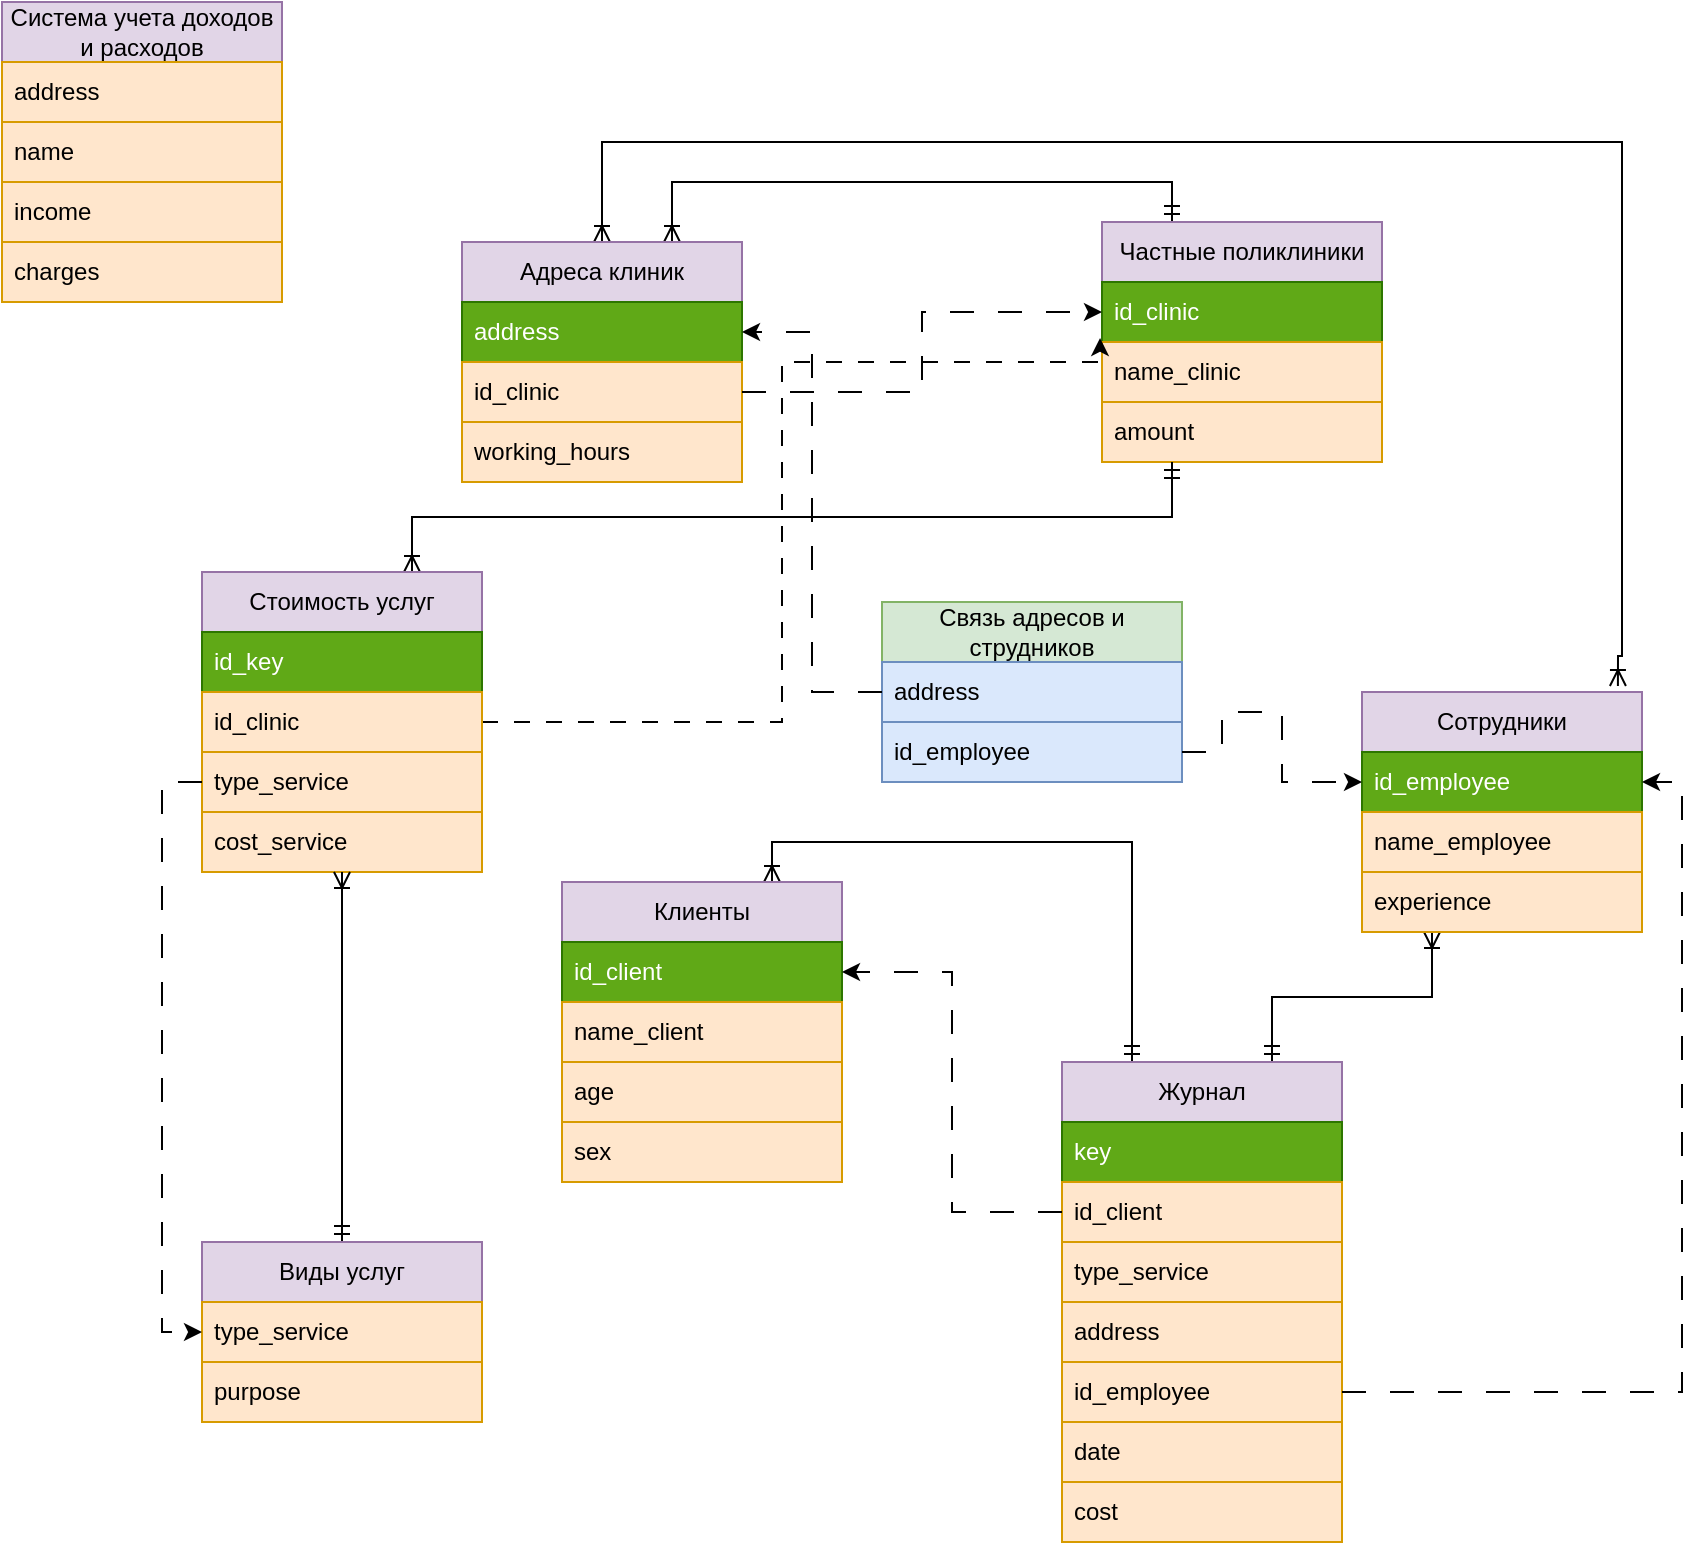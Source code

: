 <mxfile version="21.0.6" type="github">
  <diagram name="Page-1" id="e56a1550-8fbb-45ad-956c-1786394a9013">
    <mxGraphModel dx="2466" dy="795" grid="1" gridSize="10" guides="1" tooltips="1" connect="1" arrows="1" fold="1" page="1" pageScale="1" pageWidth="1100" pageHeight="850" background="none" math="0" shadow="0">
      <root>
        <mxCell id="0" />
        <mxCell id="1" parent="0" />
        <mxCell id="wXz7l0jGgyexIMLp8pF2-9" style="edgeStyle=orthogonalEdgeStyle;rounded=0;orthogonalLoop=1;jettySize=auto;html=1;exitX=0.25;exitY=0;exitDx=0;exitDy=0;entryX=0.75;entryY=0;entryDx=0;entryDy=0;endArrow=ERoneToMany;endFill=0;startArrow=ERmandOne;startFill=0;" edge="1" parent="1" source="wXz7l0jGgyexIMLp8pF2-1" target="wXz7l0jGgyexIMLp8pF2-5">
          <mxGeometry relative="1" as="geometry" />
        </mxCell>
        <mxCell id="wXz7l0jGgyexIMLp8pF2-1" value="Частные поликлиники" style="swimlane;fontStyle=0;childLayout=stackLayout;horizontal=1;startSize=30;horizontalStack=0;resizeParent=1;resizeParentMax=0;resizeLast=0;collapsible=1;marginBottom=0;whiteSpace=wrap;html=1;fillColor=#e1d5e7;strokeColor=#9673a6;" vertex="1" parent="1">
          <mxGeometry x="420" y="130" width="140" height="120" as="geometry" />
        </mxCell>
        <mxCell id="wXz7l0jGgyexIMLp8pF2-2" value="id_clinic" style="text;strokeColor=#2D7600;fillColor=#60a917;align=left;verticalAlign=middle;spacingLeft=4;spacingRight=4;overflow=hidden;points=[[0,0.5],[1,0.5]];portConstraint=eastwest;rotatable=0;whiteSpace=wrap;html=1;fontColor=#ffffff;" vertex="1" parent="wXz7l0jGgyexIMLp8pF2-1">
          <mxGeometry y="30" width="140" height="30" as="geometry" />
        </mxCell>
        <mxCell id="wXz7l0jGgyexIMLp8pF2-3" value="name_clinic" style="text;strokeColor=#d79b00;fillColor=#ffe6cc;align=left;verticalAlign=middle;spacingLeft=4;spacingRight=4;overflow=hidden;points=[[0,0.5],[1,0.5]];portConstraint=eastwest;rotatable=0;whiteSpace=wrap;html=1;" vertex="1" parent="wXz7l0jGgyexIMLp8pF2-1">
          <mxGeometry y="60" width="140" height="30" as="geometry" />
        </mxCell>
        <mxCell id="wXz7l0jGgyexIMLp8pF2-4" value="amount" style="text;strokeColor=#d79b00;fillColor=#ffe6cc;align=left;verticalAlign=middle;spacingLeft=4;spacingRight=4;overflow=hidden;points=[[0,0.5],[1,0.5]];portConstraint=eastwest;rotatable=0;whiteSpace=wrap;html=1;" vertex="1" parent="wXz7l0jGgyexIMLp8pF2-1">
          <mxGeometry y="90" width="140" height="30" as="geometry" />
        </mxCell>
        <mxCell id="wXz7l0jGgyexIMLp8pF2-25" style="edgeStyle=orthogonalEdgeStyle;rounded=0;orthogonalLoop=1;jettySize=auto;html=1;exitX=0.5;exitY=0;exitDx=0;exitDy=0;entryX=0.914;entryY=-0.025;entryDx=0;entryDy=0;entryPerimeter=0;endArrow=ERoneToMany;endFill=0;startArrow=ERoneToMany;startFill=0;" edge="1" parent="1" source="wXz7l0jGgyexIMLp8pF2-5" target="wXz7l0jGgyexIMLp8pF2-11">
          <mxGeometry relative="1" as="geometry">
            <Array as="points">
              <mxPoint x="170" y="90" />
              <mxPoint x="680" y="90" />
              <mxPoint x="680" y="347" />
            </Array>
          </mxGeometry>
        </mxCell>
        <mxCell id="wXz7l0jGgyexIMLp8pF2-5" value="Адреса клиник" style="swimlane;fontStyle=0;childLayout=stackLayout;horizontal=1;startSize=30;horizontalStack=0;resizeParent=1;resizeParentMax=0;resizeLast=0;collapsible=1;marginBottom=0;whiteSpace=wrap;html=1;fillColor=#e1d5e7;strokeColor=#9673a6;" vertex="1" parent="1">
          <mxGeometry x="100" y="140" width="140" height="120" as="geometry" />
        </mxCell>
        <mxCell id="wXz7l0jGgyexIMLp8pF2-6" value="address" style="text;strokeColor=#2D7600;fillColor=#60a917;align=left;verticalAlign=middle;spacingLeft=4;spacingRight=4;overflow=hidden;points=[[0,0.5],[1,0.5]];portConstraint=eastwest;rotatable=0;whiteSpace=wrap;html=1;fontColor=#ffffff;" vertex="1" parent="wXz7l0jGgyexIMLp8pF2-5">
          <mxGeometry y="30" width="140" height="30" as="geometry" />
        </mxCell>
        <mxCell id="wXz7l0jGgyexIMLp8pF2-7" value="id_clinic" style="text;strokeColor=#d79b00;fillColor=#ffe6cc;align=left;verticalAlign=middle;spacingLeft=4;spacingRight=4;overflow=hidden;points=[[0,0.5],[1,0.5]];portConstraint=eastwest;rotatable=0;whiteSpace=wrap;html=1;" vertex="1" parent="wXz7l0jGgyexIMLp8pF2-5">
          <mxGeometry y="60" width="140" height="30" as="geometry" />
        </mxCell>
        <mxCell id="wXz7l0jGgyexIMLp8pF2-8" value="working_hours" style="text;strokeColor=#d79b00;fillColor=#ffe6cc;align=left;verticalAlign=middle;spacingLeft=4;spacingRight=4;overflow=hidden;points=[[0,0.5],[1,0.5]];portConstraint=eastwest;rotatable=0;whiteSpace=wrap;html=1;" vertex="1" parent="wXz7l0jGgyexIMLp8pF2-5">
          <mxGeometry y="90" width="140" height="30" as="geometry" />
        </mxCell>
        <mxCell id="wXz7l0jGgyexIMLp8pF2-10" style="edgeStyle=orthogonalEdgeStyle;rounded=0;orthogonalLoop=1;jettySize=auto;html=1;exitX=1;exitY=0.5;exitDx=0;exitDy=0;entryX=0;entryY=0.5;entryDx=0;entryDy=0;dashed=1;dashPattern=12 12;" edge="1" parent="1" source="wXz7l0jGgyexIMLp8pF2-7" target="wXz7l0jGgyexIMLp8pF2-2">
          <mxGeometry relative="1" as="geometry" />
        </mxCell>
        <mxCell id="wXz7l0jGgyexIMLp8pF2-38" style="edgeStyle=orthogonalEdgeStyle;rounded=0;orthogonalLoop=1;jettySize=auto;html=1;exitX=0.25;exitY=1;exitDx=0;exitDy=0;entryX=0.75;entryY=0;entryDx=0;entryDy=0;startArrow=ERoneToMany;startFill=0;endArrow=ERmandOne;endFill=0;" edge="1" parent="1" source="wXz7l0jGgyexIMLp8pF2-11" target="wXz7l0jGgyexIMLp8pF2-31">
          <mxGeometry relative="1" as="geometry" />
        </mxCell>
        <mxCell id="wXz7l0jGgyexIMLp8pF2-11" value="Сотрудники" style="swimlane;fontStyle=0;childLayout=stackLayout;horizontal=1;startSize=30;horizontalStack=0;resizeParent=1;resizeParentMax=0;resizeLast=0;collapsible=1;marginBottom=0;whiteSpace=wrap;html=1;fillColor=#e1d5e7;strokeColor=#9673a6;" vertex="1" parent="1">
          <mxGeometry x="550" y="365" width="140" height="120" as="geometry" />
        </mxCell>
        <mxCell id="wXz7l0jGgyexIMLp8pF2-12" value="id_employee" style="text;strokeColor=#2D7600;fillColor=#60a917;align=left;verticalAlign=middle;spacingLeft=4;spacingRight=4;overflow=hidden;points=[[0,0.5],[1,0.5]];portConstraint=eastwest;rotatable=0;whiteSpace=wrap;html=1;fontColor=#ffffff;" vertex="1" parent="wXz7l0jGgyexIMLp8pF2-11">
          <mxGeometry y="30" width="140" height="30" as="geometry" />
        </mxCell>
        <mxCell id="wXz7l0jGgyexIMLp8pF2-13" value="name_employee" style="text;strokeColor=#d79b00;fillColor=#ffe6cc;align=left;verticalAlign=middle;spacingLeft=4;spacingRight=4;overflow=hidden;points=[[0,0.5],[1,0.5]];portConstraint=eastwest;rotatable=0;whiteSpace=wrap;html=1;" vertex="1" parent="wXz7l0jGgyexIMLp8pF2-11">
          <mxGeometry y="60" width="140" height="30" as="geometry" />
        </mxCell>
        <mxCell id="wXz7l0jGgyexIMLp8pF2-14" value="experience" style="text;strokeColor=#d79b00;fillColor=#ffe6cc;align=left;verticalAlign=middle;spacingLeft=4;spacingRight=4;overflow=hidden;points=[[0,0.5],[1,0.5]];portConstraint=eastwest;rotatable=0;whiteSpace=wrap;html=1;" vertex="1" parent="wXz7l0jGgyexIMLp8pF2-11">
          <mxGeometry y="90" width="140" height="30" as="geometry" />
        </mxCell>
        <mxCell id="wXz7l0jGgyexIMLp8pF2-19" value="Связь адресов и струдников" style="swimlane;fontStyle=0;childLayout=stackLayout;horizontal=1;startSize=30;horizontalStack=0;resizeParent=1;resizeParentMax=0;resizeLast=0;collapsible=1;marginBottom=0;whiteSpace=wrap;html=1;fillColor=#d5e8d4;strokeColor=#82b366;" vertex="1" parent="1">
          <mxGeometry x="310" y="320" width="150" height="90" as="geometry" />
        </mxCell>
        <mxCell id="wXz7l0jGgyexIMLp8pF2-20" value="address" style="text;strokeColor=#6c8ebf;fillColor=#dae8fc;align=left;verticalAlign=middle;spacingLeft=4;spacingRight=4;overflow=hidden;points=[[0,0.5],[1,0.5]];portConstraint=eastwest;rotatable=0;whiteSpace=wrap;html=1;" vertex="1" parent="wXz7l0jGgyexIMLp8pF2-19">
          <mxGeometry y="30" width="150" height="30" as="geometry" />
        </mxCell>
        <mxCell id="wXz7l0jGgyexIMLp8pF2-21" value="id_employee" style="text;strokeColor=#6c8ebf;fillColor=#dae8fc;align=left;verticalAlign=middle;spacingLeft=4;spacingRight=4;overflow=hidden;points=[[0,0.5],[1,0.5]];portConstraint=eastwest;rotatable=0;whiteSpace=wrap;html=1;" vertex="1" parent="wXz7l0jGgyexIMLp8pF2-19">
          <mxGeometry y="60" width="150" height="30" as="geometry" />
        </mxCell>
        <mxCell id="wXz7l0jGgyexIMLp8pF2-23" style="edgeStyle=orthogonalEdgeStyle;rounded=0;orthogonalLoop=1;jettySize=auto;html=1;exitX=1;exitY=0.5;exitDx=0;exitDy=0;entryX=0;entryY=0.5;entryDx=0;entryDy=0;dashed=1;dashPattern=12 12;" edge="1" parent="1" source="wXz7l0jGgyexIMLp8pF2-21" target="wXz7l0jGgyexIMLp8pF2-12">
          <mxGeometry relative="1" as="geometry">
            <Array as="points">
              <mxPoint x="480" y="395" />
              <mxPoint x="480" y="375" />
              <mxPoint x="510" y="375" />
              <mxPoint x="510" y="410" />
            </Array>
          </mxGeometry>
        </mxCell>
        <mxCell id="wXz7l0jGgyexIMLp8pF2-24" style="edgeStyle=orthogonalEdgeStyle;rounded=0;orthogonalLoop=1;jettySize=auto;html=1;exitX=0;exitY=0.5;exitDx=0;exitDy=0;entryX=1;entryY=0.5;entryDx=0;entryDy=0;dashed=1;dashPattern=12 12;" edge="1" parent="1" source="wXz7l0jGgyexIMLp8pF2-20" target="wXz7l0jGgyexIMLp8pF2-6">
          <mxGeometry relative="1" as="geometry" />
        </mxCell>
        <mxCell id="wXz7l0jGgyexIMLp8pF2-39" style="edgeStyle=orthogonalEdgeStyle;rounded=0;orthogonalLoop=1;jettySize=auto;html=1;exitX=0.75;exitY=0;exitDx=0;exitDy=0;entryX=0.25;entryY=0;entryDx=0;entryDy=0;startArrow=ERoneToMany;startFill=0;endArrow=ERmandOne;endFill=0;" edge="1" parent="1" source="wXz7l0jGgyexIMLp8pF2-26" target="wXz7l0jGgyexIMLp8pF2-31">
          <mxGeometry relative="1" as="geometry" />
        </mxCell>
        <mxCell id="wXz7l0jGgyexIMLp8pF2-26" value="Клиенты" style="swimlane;fontStyle=0;childLayout=stackLayout;horizontal=1;startSize=30;horizontalStack=0;resizeParent=1;resizeParentMax=0;resizeLast=0;collapsible=1;marginBottom=0;whiteSpace=wrap;html=1;fillColor=#e1d5e7;strokeColor=#9673a6;" vertex="1" parent="1">
          <mxGeometry x="150" y="460" width="140" height="150" as="geometry" />
        </mxCell>
        <mxCell id="wXz7l0jGgyexIMLp8pF2-27" value="id_client" style="text;strokeColor=#2D7600;fillColor=#60a917;align=left;verticalAlign=middle;spacingLeft=4;spacingRight=4;overflow=hidden;points=[[0,0.5],[1,0.5]];portConstraint=eastwest;rotatable=0;whiteSpace=wrap;html=1;fontColor=#ffffff;" vertex="1" parent="wXz7l0jGgyexIMLp8pF2-26">
          <mxGeometry y="30" width="140" height="30" as="geometry" />
        </mxCell>
        <mxCell id="wXz7l0jGgyexIMLp8pF2-28" value="name_client" style="text;strokeColor=#d79b00;fillColor=#ffe6cc;align=left;verticalAlign=middle;spacingLeft=4;spacingRight=4;overflow=hidden;points=[[0,0.5],[1,0.5]];portConstraint=eastwest;rotatable=0;whiteSpace=wrap;html=1;" vertex="1" parent="wXz7l0jGgyexIMLp8pF2-26">
          <mxGeometry y="60" width="140" height="30" as="geometry" />
        </mxCell>
        <mxCell id="wXz7l0jGgyexIMLp8pF2-29" value="age" style="text;strokeColor=#d79b00;fillColor=#ffe6cc;align=left;verticalAlign=middle;spacingLeft=4;spacingRight=4;overflow=hidden;points=[[0,0.5],[1,0.5]];portConstraint=eastwest;rotatable=0;whiteSpace=wrap;html=1;" vertex="1" parent="wXz7l0jGgyexIMLp8pF2-26">
          <mxGeometry y="90" width="140" height="30" as="geometry" />
        </mxCell>
        <mxCell id="wXz7l0jGgyexIMLp8pF2-30" value="sex" style="text;strokeColor=#d79b00;fillColor=#ffe6cc;align=left;verticalAlign=middle;spacingLeft=4;spacingRight=4;overflow=hidden;points=[[0,0.5],[1,0.5]];portConstraint=eastwest;rotatable=0;whiteSpace=wrap;html=1;" vertex="1" parent="wXz7l0jGgyexIMLp8pF2-26">
          <mxGeometry y="120" width="140" height="30" as="geometry" />
        </mxCell>
        <mxCell id="wXz7l0jGgyexIMLp8pF2-31" value="Журнал" style="swimlane;fontStyle=0;childLayout=stackLayout;horizontal=1;startSize=30;horizontalStack=0;resizeParent=1;resizeParentMax=0;resizeLast=0;collapsible=1;marginBottom=0;whiteSpace=wrap;html=1;fillColor=#e1d5e7;strokeColor=#9673a6;" vertex="1" parent="1">
          <mxGeometry x="400" y="550" width="140" height="240" as="geometry" />
        </mxCell>
        <mxCell id="wXz7l0jGgyexIMLp8pF2-42" value="key" style="text;strokeColor=#2D7600;fillColor=#60a917;align=left;verticalAlign=middle;spacingLeft=4;spacingRight=4;overflow=hidden;points=[[0,0.5],[1,0.5]];portConstraint=eastwest;rotatable=0;whiteSpace=wrap;html=1;fontColor=#ffffff;" vertex="1" parent="wXz7l0jGgyexIMLp8pF2-31">
          <mxGeometry y="30" width="140" height="30" as="geometry" />
        </mxCell>
        <mxCell id="wXz7l0jGgyexIMLp8pF2-32" value="id_client" style="text;strokeColor=#d79b00;fillColor=#ffe6cc;align=left;verticalAlign=middle;spacingLeft=4;spacingRight=4;overflow=hidden;points=[[0,0.5],[1,0.5]];portConstraint=eastwest;rotatable=0;whiteSpace=wrap;html=1;" vertex="1" parent="wXz7l0jGgyexIMLp8pF2-31">
          <mxGeometry y="60" width="140" height="30" as="geometry" />
        </mxCell>
        <mxCell id="wXz7l0jGgyexIMLp8pF2-33" value="type_service" style="text;strokeColor=#d79b00;fillColor=#ffe6cc;align=left;verticalAlign=middle;spacingLeft=4;spacingRight=4;overflow=hidden;points=[[0,0.5],[1,0.5]];portConstraint=eastwest;rotatable=0;whiteSpace=wrap;html=1;" vertex="1" parent="wXz7l0jGgyexIMLp8pF2-31">
          <mxGeometry y="90" width="140" height="30" as="geometry" />
        </mxCell>
        <mxCell id="wXz7l0jGgyexIMLp8pF2-34" value="address" style="text;strokeColor=#d79b00;fillColor=#ffe6cc;align=left;verticalAlign=middle;spacingLeft=4;spacingRight=4;overflow=hidden;points=[[0,0.5],[1,0.5]];portConstraint=eastwest;rotatable=0;whiteSpace=wrap;html=1;" vertex="1" parent="wXz7l0jGgyexIMLp8pF2-31">
          <mxGeometry y="120" width="140" height="30" as="geometry" />
        </mxCell>
        <mxCell id="wXz7l0jGgyexIMLp8pF2-35" value="id_employee" style="text;strokeColor=#d79b00;fillColor=#ffe6cc;align=left;verticalAlign=middle;spacingLeft=4;spacingRight=4;overflow=hidden;points=[[0,0.5],[1,0.5]];portConstraint=eastwest;rotatable=0;whiteSpace=wrap;html=1;" vertex="1" parent="wXz7l0jGgyexIMLp8pF2-31">
          <mxGeometry y="150" width="140" height="30" as="geometry" />
        </mxCell>
        <mxCell id="wXz7l0jGgyexIMLp8pF2-36" value="date" style="text;strokeColor=#d79b00;fillColor=#ffe6cc;align=left;verticalAlign=middle;spacingLeft=4;spacingRight=4;overflow=hidden;points=[[0,0.5],[1,0.5]];portConstraint=eastwest;rotatable=0;whiteSpace=wrap;html=1;" vertex="1" parent="wXz7l0jGgyexIMLp8pF2-31">
          <mxGeometry y="180" width="140" height="30" as="geometry" />
        </mxCell>
        <mxCell id="wXz7l0jGgyexIMLp8pF2-37" value="cost" style="text;strokeColor=#d79b00;fillColor=#ffe6cc;align=left;verticalAlign=middle;spacingLeft=4;spacingRight=4;overflow=hidden;points=[[0,0.5],[1,0.5]];portConstraint=eastwest;rotatable=0;whiteSpace=wrap;html=1;" vertex="1" parent="wXz7l0jGgyexIMLp8pF2-31">
          <mxGeometry y="210" width="140" height="30" as="geometry" />
        </mxCell>
        <mxCell id="wXz7l0jGgyexIMLp8pF2-40" style="edgeStyle=orthogonalEdgeStyle;rounded=0;orthogonalLoop=1;jettySize=auto;html=1;exitX=0;exitY=0.5;exitDx=0;exitDy=0;entryX=1;entryY=0.5;entryDx=0;entryDy=0;dashed=1;dashPattern=12 12;" edge="1" parent="1" source="wXz7l0jGgyexIMLp8pF2-32" target="wXz7l0jGgyexIMLp8pF2-27">
          <mxGeometry relative="1" as="geometry" />
        </mxCell>
        <mxCell id="wXz7l0jGgyexIMLp8pF2-41" style="edgeStyle=orthogonalEdgeStyle;rounded=0;orthogonalLoop=1;jettySize=auto;html=1;exitX=1;exitY=0.5;exitDx=0;exitDy=0;entryX=1;entryY=0.5;entryDx=0;entryDy=0;dashed=1;dashPattern=12 12;" edge="1" parent="1" source="wXz7l0jGgyexIMLp8pF2-35" target="wXz7l0jGgyexIMLp8pF2-12">
          <mxGeometry relative="1" as="geometry" />
        </mxCell>
        <mxCell id="wXz7l0jGgyexIMLp8pF2-53" style="edgeStyle=orthogonalEdgeStyle;rounded=0;orthogonalLoop=1;jettySize=auto;html=1;exitX=0.75;exitY=0;exitDx=0;exitDy=0;entryX=0.25;entryY=1;entryDx=0;entryDy=0;endArrow=ERmandOne;endFill=0;startArrow=ERoneToMany;startFill=0;" edge="1" parent="1" source="wXz7l0jGgyexIMLp8pF2-47" target="wXz7l0jGgyexIMLp8pF2-1">
          <mxGeometry relative="1" as="geometry" />
        </mxCell>
        <mxCell id="wXz7l0jGgyexIMLp8pF2-60" style="edgeStyle=orthogonalEdgeStyle;rounded=0;orthogonalLoop=1;jettySize=auto;html=1;entryX=-0.007;entryY=0.933;entryDx=0;entryDy=0;entryPerimeter=0;dashed=1;dashPattern=8 8;" edge="1" parent="1" source="wXz7l0jGgyexIMLp8pF2-47" target="wXz7l0jGgyexIMLp8pF2-2">
          <mxGeometry relative="1" as="geometry">
            <Array as="points">
              <mxPoint x="260" y="380" />
              <mxPoint x="260" y="200" />
              <mxPoint x="419" y="200" />
            </Array>
          </mxGeometry>
        </mxCell>
        <mxCell id="wXz7l0jGgyexIMLp8pF2-47" value="Стоимость услуг" style="swimlane;fontStyle=0;childLayout=stackLayout;horizontal=1;startSize=30;horizontalStack=0;resizeParent=1;resizeParentMax=0;resizeLast=0;collapsible=1;marginBottom=0;whiteSpace=wrap;html=1;fillColor=#e1d5e7;strokeColor=#9673a6;" vertex="1" parent="1">
          <mxGeometry x="-30" y="305" width="140" height="150" as="geometry" />
        </mxCell>
        <mxCell id="wXz7l0jGgyexIMLp8pF2-58" value="id_key" style="text;strokeColor=#2D7600;fillColor=#60a917;align=left;verticalAlign=middle;spacingLeft=4;spacingRight=4;overflow=hidden;points=[[0,0.5],[1,0.5]];portConstraint=eastwest;rotatable=0;whiteSpace=wrap;html=1;fontColor=#ffffff;" vertex="1" parent="wXz7l0jGgyexIMLp8pF2-47">
          <mxGeometry y="30" width="140" height="30" as="geometry" />
        </mxCell>
        <mxCell id="wXz7l0jGgyexIMLp8pF2-49" value="id_clinic" style="text;strokeColor=#d79b00;fillColor=#ffe6cc;align=left;verticalAlign=middle;spacingLeft=4;spacingRight=4;overflow=hidden;points=[[0,0.5],[1,0.5]];portConstraint=eastwest;rotatable=0;whiteSpace=wrap;html=1;" vertex="1" parent="wXz7l0jGgyexIMLp8pF2-47">
          <mxGeometry y="60" width="140" height="30" as="geometry" />
        </mxCell>
        <mxCell id="wXz7l0jGgyexIMLp8pF2-50" value="type_service" style="text;strokeColor=#d79b00;fillColor=#ffe6cc;align=left;verticalAlign=middle;spacingLeft=4;spacingRight=4;overflow=hidden;points=[[0,0.5],[1,0.5]];portConstraint=eastwest;rotatable=0;whiteSpace=wrap;html=1;" vertex="1" parent="wXz7l0jGgyexIMLp8pF2-47">
          <mxGeometry y="90" width="140" height="30" as="geometry" />
        </mxCell>
        <mxCell id="wXz7l0jGgyexIMLp8pF2-52" value="cost_service" style="text;strokeColor=#d79b00;fillColor=#ffe6cc;align=left;verticalAlign=middle;spacingLeft=4;spacingRight=4;overflow=hidden;points=[[0,0.5],[1,0.5]];portConstraint=eastwest;rotatable=0;whiteSpace=wrap;html=1;" vertex="1" parent="wXz7l0jGgyexIMLp8pF2-47">
          <mxGeometry y="120" width="140" height="30" as="geometry" />
        </mxCell>
        <mxCell id="wXz7l0jGgyexIMLp8pF2-61" style="edgeStyle=orthogonalEdgeStyle;rounded=0;orthogonalLoop=1;jettySize=auto;html=1;exitX=0.5;exitY=0;exitDx=0;exitDy=0;entryX=0.5;entryY=1;entryDx=0;entryDy=0;endArrow=ERoneToMany;endFill=0;startArrow=ERmandOne;startFill=0;" edge="1" parent="1" source="wXz7l0jGgyexIMLp8pF2-54" target="wXz7l0jGgyexIMLp8pF2-47">
          <mxGeometry relative="1" as="geometry" />
        </mxCell>
        <mxCell id="wXz7l0jGgyexIMLp8pF2-54" value="Виды услуг" style="swimlane;fontStyle=0;childLayout=stackLayout;horizontal=1;startSize=30;horizontalStack=0;resizeParent=1;resizeParentMax=0;resizeLast=0;collapsible=1;marginBottom=0;whiteSpace=wrap;html=1;fillColor=#e1d5e7;strokeColor=#9673a6;" vertex="1" parent="1">
          <mxGeometry x="-30" y="640" width="140" height="90" as="geometry" />
        </mxCell>
        <mxCell id="wXz7l0jGgyexIMLp8pF2-55" value="type_service" style="text;strokeColor=#d79b00;fillColor=#ffe6cc;align=left;verticalAlign=middle;spacingLeft=4;spacingRight=4;overflow=hidden;points=[[0,0.5],[1,0.5]];portConstraint=eastwest;rotatable=0;whiteSpace=wrap;html=1;" vertex="1" parent="wXz7l0jGgyexIMLp8pF2-54">
          <mxGeometry y="30" width="140" height="30" as="geometry" />
        </mxCell>
        <mxCell id="wXz7l0jGgyexIMLp8pF2-56" value="purpose" style="text;strokeColor=#d79b00;fillColor=#ffe6cc;align=left;verticalAlign=middle;spacingLeft=4;spacingRight=4;overflow=hidden;points=[[0,0.5],[1,0.5]];portConstraint=eastwest;rotatable=0;whiteSpace=wrap;html=1;" vertex="1" parent="wXz7l0jGgyexIMLp8pF2-54">
          <mxGeometry y="60" width="140" height="30" as="geometry" />
        </mxCell>
        <mxCell id="wXz7l0jGgyexIMLp8pF2-59" style="edgeStyle=orthogonalEdgeStyle;rounded=0;orthogonalLoop=1;jettySize=auto;html=1;exitX=0;exitY=0.5;exitDx=0;exitDy=0;entryX=0;entryY=0.5;entryDx=0;entryDy=0;dashed=1;dashPattern=12 12;" edge="1" parent="1" source="wXz7l0jGgyexIMLp8pF2-50" target="wXz7l0jGgyexIMLp8pF2-55">
          <mxGeometry relative="1" as="geometry" />
        </mxCell>
        <mxCell id="wXz7l0jGgyexIMLp8pF2-62" value="Система учета доходов и расходов" style="swimlane;fontStyle=0;childLayout=stackLayout;horizontal=1;startSize=30;horizontalStack=0;resizeParent=1;resizeParentMax=0;resizeLast=0;collapsible=1;marginBottom=0;whiteSpace=wrap;html=1;fillColor=#e1d5e7;strokeColor=#9673a6;" vertex="1" parent="1">
          <mxGeometry x="-130" y="20" width="140" height="150" as="geometry" />
        </mxCell>
        <mxCell id="wXz7l0jGgyexIMLp8pF2-63" value="address" style="text;strokeColor=#d79b00;fillColor=#ffe6cc;align=left;verticalAlign=middle;spacingLeft=4;spacingRight=4;overflow=hidden;points=[[0,0.5],[1,0.5]];portConstraint=eastwest;rotatable=0;whiteSpace=wrap;html=1;" vertex="1" parent="wXz7l0jGgyexIMLp8pF2-62">
          <mxGeometry y="30" width="140" height="30" as="geometry" />
        </mxCell>
        <mxCell id="wXz7l0jGgyexIMLp8pF2-64" value="name" style="text;strokeColor=#d79b00;fillColor=#ffe6cc;align=left;verticalAlign=middle;spacingLeft=4;spacingRight=4;overflow=hidden;points=[[0,0.5],[1,0.5]];portConstraint=eastwest;rotatable=0;whiteSpace=wrap;html=1;" vertex="1" parent="wXz7l0jGgyexIMLp8pF2-62">
          <mxGeometry y="60" width="140" height="30" as="geometry" />
        </mxCell>
        <mxCell id="wXz7l0jGgyexIMLp8pF2-65" value="income" style="text;strokeColor=#d79b00;fillColor=#ffe6cc;align=left;verticalAlign=middle;spacingLeft=4;spacingRight=4;overflow=hidden;points=[[0,0.5],[1,0.5]];portConstraint=eastwest;rotatable=0;whiteSpace=wrap;html=1;" vertex="1" parent="wXz7l0jGgyexIMLp8pF2-62">
          <mxGeometry y="90" width="140" height="30" as="geometry" />
        </mxCell>
        <mxCell id="wXz7l0jGgyexIMLp8pF2-70" value="charges" style="text;strokeColor=#d79b00;fillColor=#ffe6cc;align=left;verticalAlign=middle;spacingLeft=4;spacingRight=4;overflow=hidden;points=[[0,0.5],[1,0.5]];portConstraint=eastwest;rotatable=0;whiteSpace=wrap;html=1;" vertex="1" parent="wXz7l0jGgyexIMLp8pF2-62">
          <mxGeometry y="120" width="140" height="30" as="geometry" />
        </mxCell>
      </root>
    </mxGraphModel>
  </diagram>
</mxfile>
